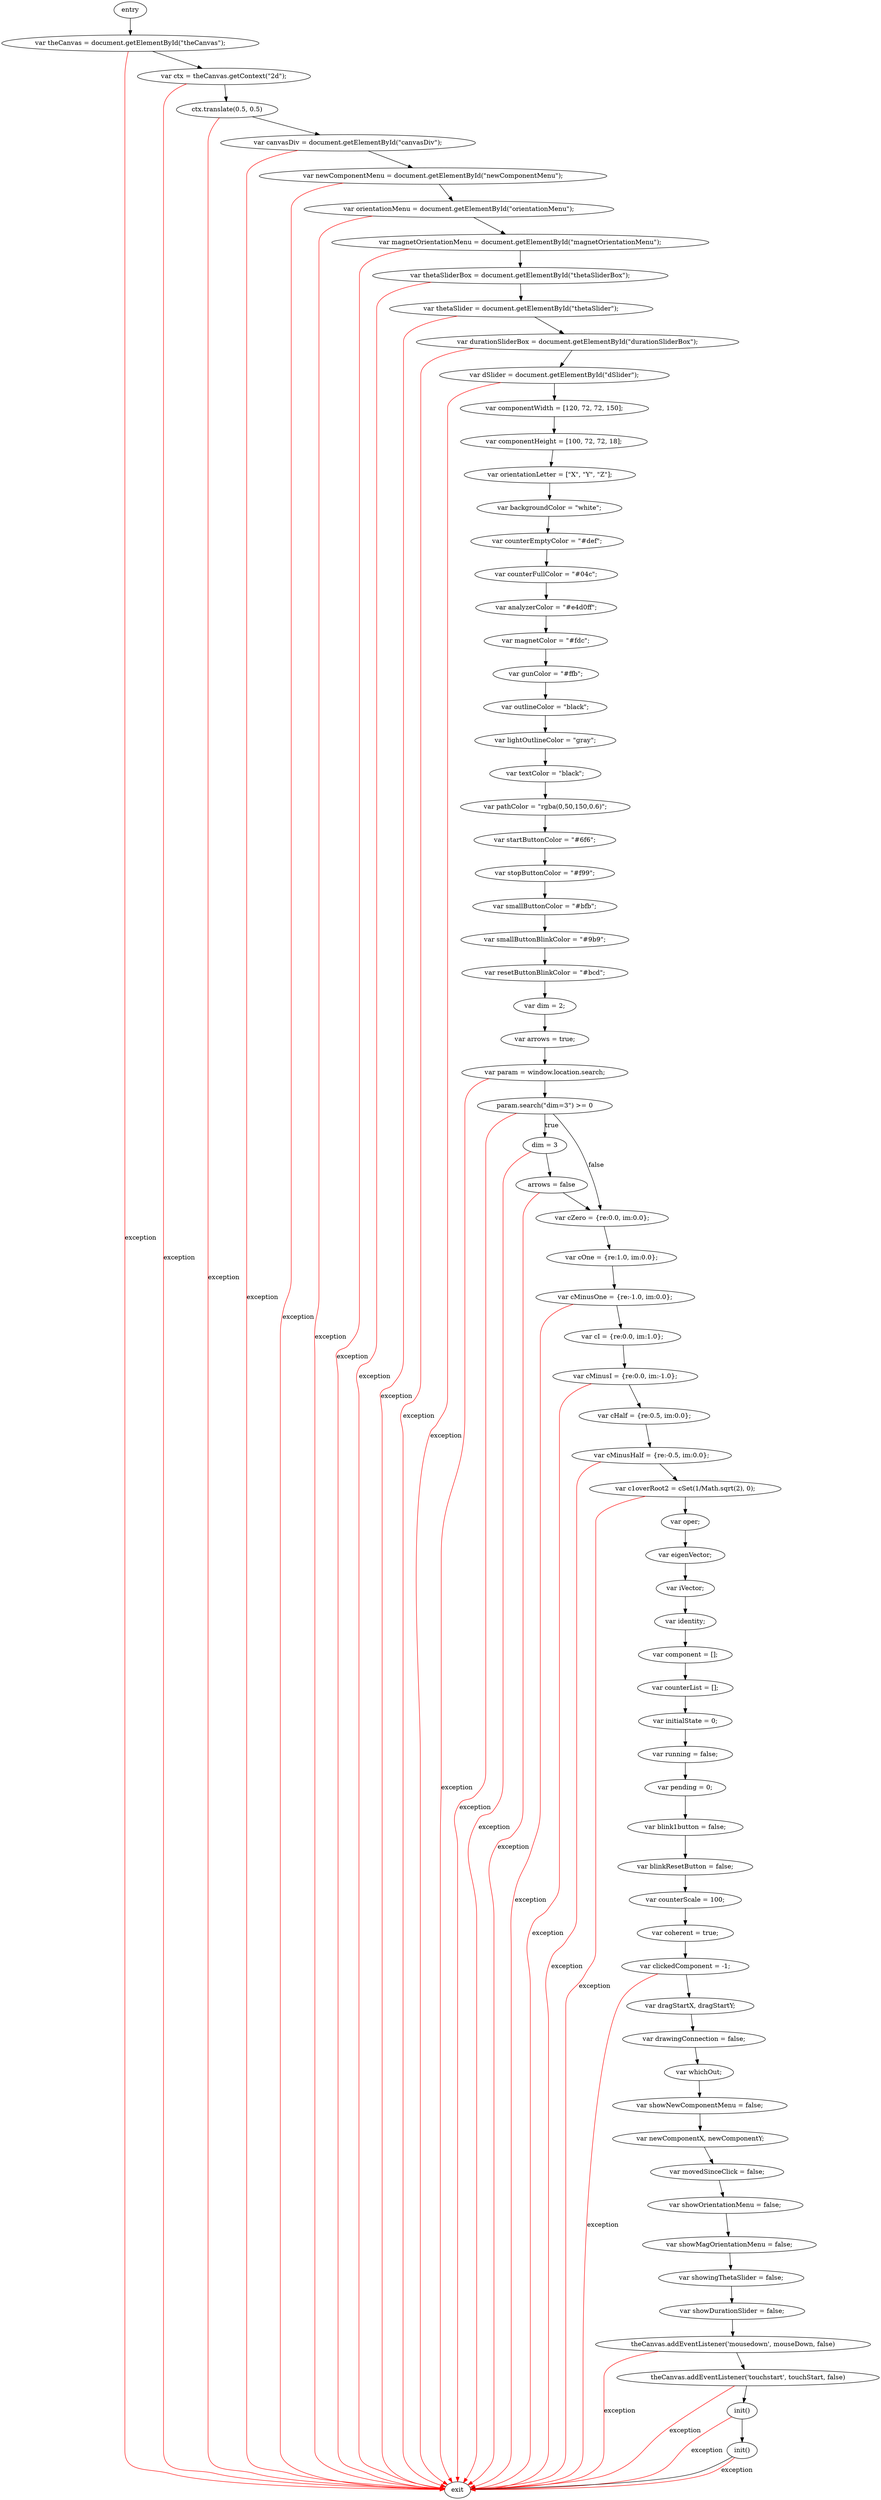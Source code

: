 digraph program {n0 [label="entry", style="rounded"]
n1 [label="var theCanvas = document.getElementById(\"theCanvas\");"]
n2 [label="var ctx = theCanvas.getContext(\"2d\");"]
n3 [label="ctx.translate(0.5, 0.5)"]
n4 [label="var canvasDiv = document.getElementById(\"canvasDiv\");"]
n5 [label="var newComponentMenu = document.getElementById(\"newComponentMenu\");"]
n6 [label="var orientationMenu = document.getElementById(\"orientationMenu\");"]
n7 [label="var magnetOrientationMenu = document.getElementById(\"magnetOrientationMenu\");"]
n8 [label="var thetaSliderBox = document.getElementById(\"thetaSliderBox\");"]
n9 [label="var thetaSlider = document.getElementById(\"thetaSlider\");"]
n10 [label="var durationSliderBox = document.getElementById(\"durationSliderBox\");"]
n11 [label="var dSlider = document.getElementById(\"dSlider\");"]
n12 [label="var componentWidth = [120, 72, 72, 150];"]
n13 [label="var componentHeight = [100, 72, 72, 18];"]
n14 [label="var orientationLetter = [\"X\", \"Y\", \"Z\"];"]
n15 [label="var backgroundColor = \"white\";"]
n16 [label="var counterEmptyColor = \"#def\";"]
n17 [label="var counterFullColor = \"#04c\";"]
n18 [label="var analyzerColor = \"#e4d0ff\";"]
n19 [label="var magnetColor = \"#fdc\";"]
n20 [label="var gunColor = \"#ffb\";"]
n21 [label="var outlineColor = \"black\";"]
n22 [label="var lightOutlineColor = \"gray\";"]
n23 [label="var textColor = \"black\";"]
n24 [label="var pathColor = \"rgba(0,50,150,0.6)\";"]
n25 [label="var startButtonColor = \"#6f6\";"]
n26 [label="var stopButtonColor = \"#f99\";"]
n27 [label="var smallButtonColor = \"#bfb\";"]
n28 [label="var smallButtonBlinkColor = \"#9b9\";"]
n29 [label="var resetButtonBlinkColor = \"#bcd\";"]
n30 [label="var dim = 2;"]
n31 [label="var arrows = true;"]
n32 [label="var param = window.location.search;"]
n33 [label="param.search(\"dim=3\") >= 0"]
n34 [label="dim = 3"]
n35 [label="arrows = false"]
n36 [label="var cZero = {re:0.0, im:0.0};"]
n37 [label="var cOne = {re:1.0, im:0.0};"]
n38 [label="var cMinusOne = {re:-1.0, im:0.0};"]
n39 [label="var cI = {re:0.0, im:1.0};"]
n40 [label="var cMinusI = {re:0.0, im:-1.0};"]
n41 [label="var cHalf = {re:0.5, im:0.0};"]
n42 [label="var cMinusHalf = {re:-0.5, im:0.0};"]
n43 [label="var c1overRoot2 = cSet(1/Math.sqrt(2), 0);"]
n44 [label="var oper;"]
n45 [label="var eigenVector;"]
n46 [label="var iVector;"]
n47 [label="var identity;"]
n48 [label="var component = [];"]
n49 [label="var counterList = [];"]
n50 [label="var initialState = 0;"]
n51 [label="var running = false;"]
n52 [label="var pending = 0;"]
n53 [label="var blink1button = false;"]
n54 [label="var blinkResetButton = false;"]
n55 [label="var counterScale = 100;"]
n56 [label="var coherent = true;"]
n57 [label="var clickedComponent = -1;"]
n58 [label="var dragStartX, dragStartY;"]
n59 [label="var drawingConnection = false;"]
n60 [label="var whichOut;"]
n61 [label="var showNewComponentMenu = false;"]
n62 [label="var newComponentX, newComponentY;"]
n63 [label="var movedSinceClick = false;"]
n64 [label="var showOrientationMenu = false;"]
n65 [label="var showMagOrientationMenu = false;"]
n66 [label="var showingThetaSlider = false;"]
n67 [label="var showDurationSlider = false;"]
n68 [label="theCanvas.addEventListener('mousedown', mouseDown, false)"]
n69 [label="theCanvas.addEventListener('touchstart', touchStart, false)"]
n70 [label="init()"]
n71 [label="init()"]
n72 [label="exit", style="rounded"]
n0 -> n1 []
n1 -> n2 []
n1 -> n72 [color="red", label="exception"]
n2 -> n3 []
n2 -> n72 [color="red", label="exception"]
n3 -> n4 []
n3 -> n72 [color="red", label="exception"]
n4 -> n5 []
n4 -> n72 [color="red", label="exception"]
n5 -> n6 []
n5 -> n72 [color="red", label="exception"]
n6 -> n7 []
n6 -> n72 [color="red", label="exception"]
n7 -> n8 []
n7 -> n72 [color="red", label="exception"]
n8 -> n9 []
n8 -> n72 [color="red", label="exception"]
n9 -> n10 []
n9 -> n72 [color="red", label="exception"]
n10 -> n11 []
n10 -> n72 [color="red", label="exception"]
n11 -> n12 []
n11 -> n72 [color="red", label="exception"]
n12 -> n13 []
n13 -> n14 []
n14 -> n15 []
n15 -> n16 []
n16 -> n17 []
n17 -> n18 []
n18 -> n19 []
n19 -> n20 []
n20 -> n21 []
n21 -> n22 []
n22 -> n23 []
n23 -> n24 []
n24 -> n25 []
n25 -> n26 []
n26 -> n27 []
n27 -> n28 []
n28 -> n29 []
n29 -> n30 []
n30 -> n31 []
n31 -> n32 []
n32 -> n33 []
n32 -> n72 [color="red", label="exception"]
n33 -> n34 [label="true"]
n33 -> n36 [label="false"]
n33 -> n72 [color="red", label="exception"]
n34 -> n35 []
n34 -> n72 [color="red", label="exception"]
n35 -> n36 []
n35 -> n72 [color="red", label="exception"]
n36 -> n37 []
n37 -> n38 []
n38 -> n39 []
n38 -> n72 [color="red", label="exception"]
n39 -> n40 []
n40 -> n41 []
n40 -> n72 [color="red", label="exception"]
n41 -> n42 []
n42 -> n43 []
n42 -> n72 [color="red", label="exception"]
n43 -> n44 []
n43 -> n72 [color="red", label="exception"]
n44 -> n45 []
n45 -> n46 []
n46 -> n47 []
n47 -> n48 []
n48 -> n49 []
n49 -> n50 []
n50 -> n51 []
n51 -> n52 []
n52 -> n53 []
n53 -> n54 []
n54 -> n55 []
n55 -> n56 []
n56 -> n57 []
n57 -> n58 []
n57 -> n72 [color="red", label="exception"]
n58 -> n59 []
n59 -> n60 []
n60 -> n61 []
n61 -> n62 []
n62 -> n63 []
n63 -> n64 []
n64 -> n65 []
n65 -> n66 []
n66 -> n67 []
n67 -> n68 []
n68 -> n69 []
n68 -> n72 [color="red", label="exception"]
n69 -> n70 []
n69 -> n72 [color="red", label="exception"]
n70 -> n71 []
n70 -> n72 [color="red", label="exception"]
n71 -> n72 []
n71 -> n72 [color="red", label="exception"]
}